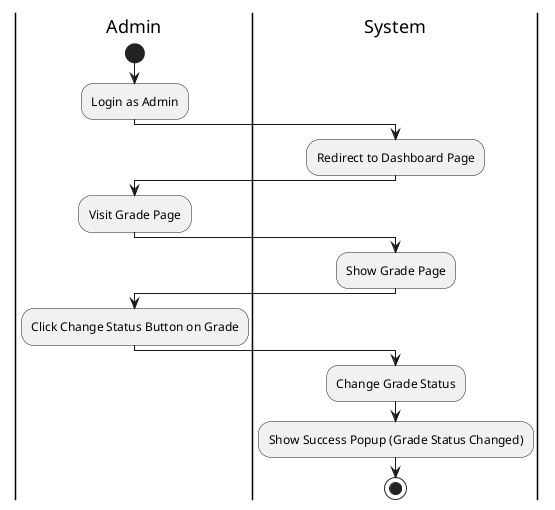 @startuml ChangeGradeStatus
|Admin|
start
:Login as Admin;
|System|
:Redirect to Dashboard Page;
|Admin|
:Visit Grade Page;
|System|
:Show Grade Page;
|Admin|
:Click Change Status Button on Grade;
|System|
:Change Grade Status;
:Show Success Popup (Grade Status Changed);
stop
@enduml
